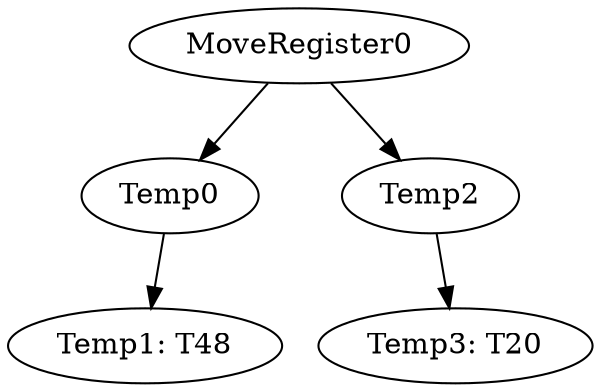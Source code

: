 digraph {
	ordering = out;
	MoveRegister0 -> Temp0;
	MoveRegister0 -> Temp2;
	Temp2 -> "Temp3: T20";
	Temp0 -> "Temp1: T48";
}


